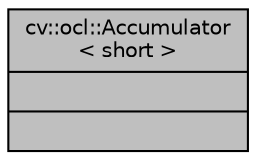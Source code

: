 digraph "cv::ocl::Accumulator&lt; short &gt;"
{
 // LATEX_PDF_SIZE
  edge [fontname="Helvetica",fontsize="10",labelfontname="Helvetica",labelfontsize="10"];
  node [fontname="Helvetica",fontsize="10",shape=record];
  Node1 [label="{cv::ocl::Accumulator\l\< short \>\n||}",height=0.2,width=0.4,color="black", fillcolor="grey75", style="filled", fontcolor="black",tooltip=" "];
}
